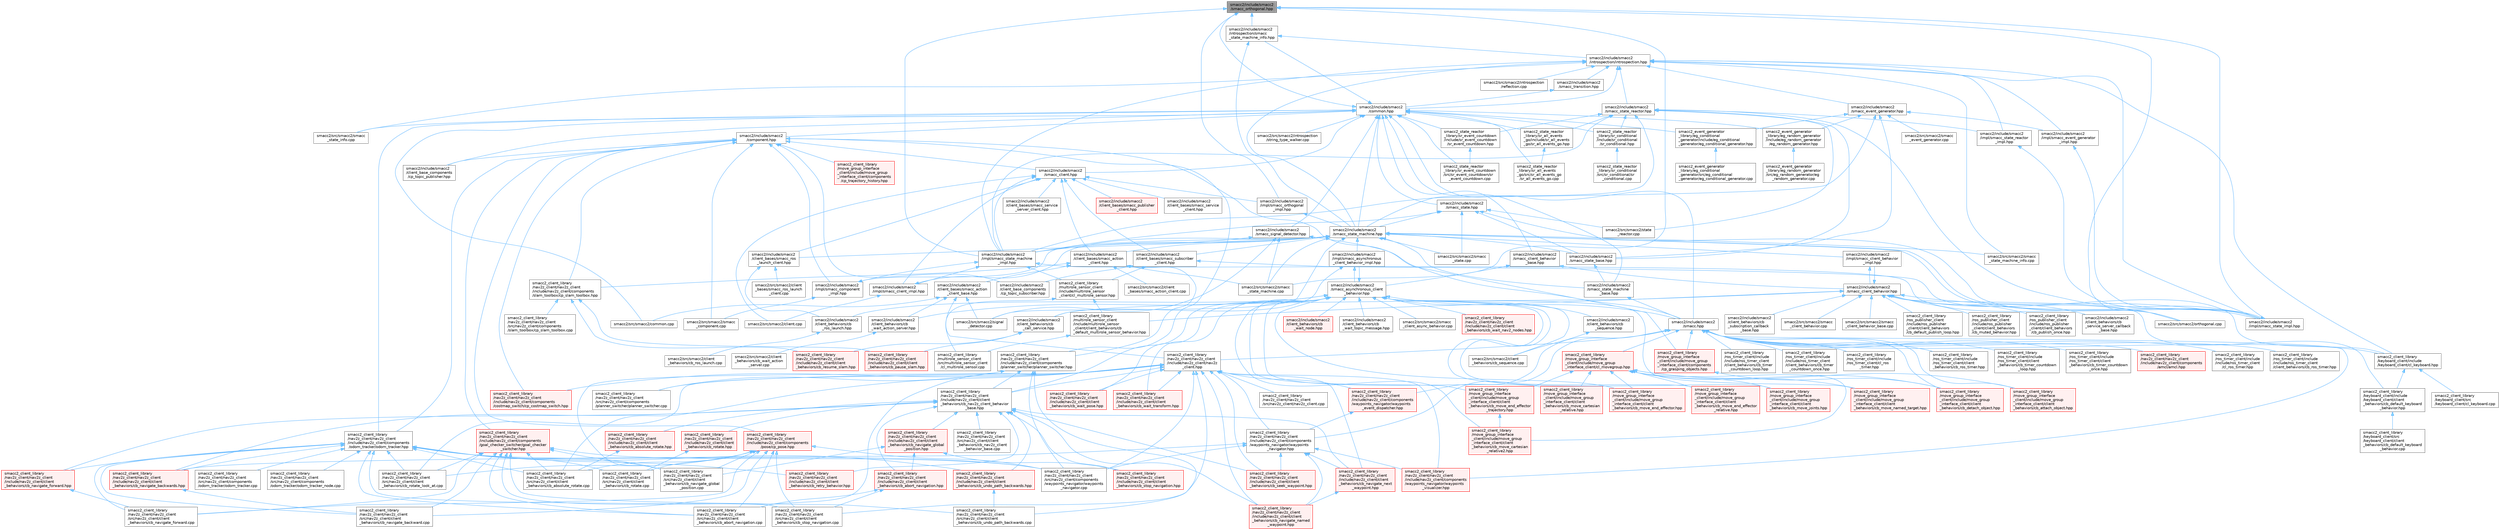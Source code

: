 digraph "smacc2/include/smacc2/smacc_orthogonal.hpp"
{
 // LATEX_PDF_SIZE
  bgcolor="transparent";
  edge [fontname=Helvetica,fontsize=10,labelfontname=Helvetica,labelfontsize=10];
  node [fontname=Helvetica,fontsize=10,shape=box,height=0.2,width=0.4];
  Node1 [label="smacc2/include/smacc2\l/smacc_orthogonal.hpp",height=0.2,width=0.4,color="gray40", fillcolor="grey60", style="filled", fontcolor="black",tooltip=" "];
  Node1 -> Node2 [dir="back",color="steelblue1",style="solid"];
  Node2 [label="smacc2/include/smacc2\l/impl/smacc_orthogonal\l_impl.hpp",height=0.2,width=0.4,color="grey40", fillcolor="white", style="filled",URL="$smacc__orthogonal__impl_8hpp.html",tooltip=" "];
  Node2 -> Node3 [dir="back",color="steelblue1",style="solid"];
  Node3 [label="smacc2/include/smacc2\l/smacc_state_machine.hpp",height=0.2,width=0.4,color="grey40", fillcolor="white", style="filled",URL="$smacc__state__machine_8hpp.html",tooltip=" "];
  Node3 -> Node4 [dir="back",color="steelblue1",style="solid"];
  Node4 [label="smacc2/include/smacc2\l/client_bases/smacc_action\l_client.hpp",height=0.2,width=0.4,color="grey40", fillcolor="white", style="filled",URL="$smacc__action__client_8hpp.html",tooltip=" "];
  Node4 -> Node5 [dir="back",color="steelblue1",style="solid"];
  Node5 [label="smacc2/include/smacc2\l/client_bases/smacc_action\l_client_base.hpp",height=0.2,width=0.4,color="grey40", fillcolor="white", style="filled",URL="$smacc__action__client__base_8hpp.html",tooltip=" "];
  Node5 -> Node6 [dir="back",color="steelblue1",style="solid"];
  Node6 [label="smacc2/include/smacc2\l/client_behaviors/cb\l_wait_action_server.hpp",height=0.2,width=0.4,color="grey40", fillcolor="white", style="filled",URL="$cb__wait__action__server_8hpp.html",tooltip=" "];
  Node6 -> Node7 [dir="back",color="steelblue1",style="solid"];
  Node7 [label="smacc2/src/smacc2/client\l_behaviors/cb_wait_action\l_server.cpp",height=0.2,width=0.4,color="grey40", fillcolor="white", style="filled",URL="$cb__wait__action__server_8cpp.html",tooltip=" "];
  Node5 -> Node8 [dir="back",color="steelblue1",style="solid"];
  Node8 [label="smacc2/src/smacc2/common.cpp",height=0.2,width=0.4,color="grey40", fillcolor="white", style="filled",URL="$src_2smacc2_2common_8cpp.html",tooltip=" "];
  Node5 -> Node9 [dir="back",color="steelblue1",style="solid"];
  Node9 [label="smacc2/src/smacc2/signal\l_detector.cpp",height=0.2,width=0.4,color="grey40", fillcolor="white", style="filled",URL="$signal__detector_8cpp.html",tooltip=" "];
  Node5 -> Node10 [dir="back",color="steelblue1",style="solid"];
  Node10 [label="smacc2_client_library\l/nav2z_client/nav2z_client\l/include/nav2z_client/nav2z\l_client.hpp",height=0.2,width=0.4,color="grey40", fillcolor="white", style="filled",URL="$nav2z__client_8hpp.html",tooltip=" "];
  Node10 -> Node11 [dir="back",color="steelblue1",style="solid"];
  Node11 [label="smacc2_client_library\l/nav2z_client/nav2z_client\l/include/nav2z_client/client\l_behaviors/cb_nav2z_client_behavior\l_base.hpp",height=0.2,width=0.4,color="grey40", fillcolor="white", style="filled",URL="$cb__nav2z__client__behavior__base_8hpp.html",tooltip=" "];
  Node11 -> Node12 [dir="back",color="steelblue1",style="solid"];
  Node12 [label="smacc2_client_library\l/nav2z_client/nav2z_client\l/include/nav2z_client/client\l_behaviors/cb_abort_navigation.hpp",height=0.2,width=0.4,color="red", fillcolor="#FFF0F0", style="filled",URL="$cb__abort__navigation_8hpp.html",tooltip=" "];
  Node12 -> Node14 [dir="back",color="steelblue1",style="solid"];
  Node14 [label="smacc2_client_library\l/nav2z_client/nav2z_client\l/src/nav2z_client/client\l_behaviors/cb_abort_navigation.cpp",height=0.2,width=0.4,color="grey40", fillcolor="white", style="filled",URL="$cb__abort__navigation_8cpp.html",tooltip=" "];
  Node12 -> Node15 [dir="back",color="steelblue1",style="solid"];
  Node15 [label="smacc2_client_library\l/nav2z_client/nav2z_client\l/src/nav2z_client/client\l_behaviors/cb_stop_navigation.cpp",height=0.2,width=0.4,color="grey40", fillcolor="white", style="filled",URL="$cb__stop__navigation_8cpp.html",tooltip=" "];
  Node11 -> Node16 [dir="back",color="steelblue1",style="solid"];
  Node16 [label="smacc2_client_library\l/nav2z_client/nav2z_client\l/include/nav2z_client/client\l_behaviors/cb_absolute_rotate.hpp",height=0.2,width=0.4,color="red", fillcolor="#FFF0F0", style="filled",URL="$cb__absolute__rotate_8hpp.html",tooltip=" "];
  Node16 -> Node19 [dir="back",color="steelblue1",style="solid"];
  Node19 [label="smacc2_client_library\l/nav2z_client/nav2z_client\l/src/nav2z_client/client\l_behaviors/cb_absolute_rotate.cpp",height=0.2,width=0.4,color="grey40", fillcolor="white", style="filled",URL="$cb__absolute__rotate_8cpp.html",tooltip=" "];
  Node11 -> Node20 [dir="back",color="steelblue1",style="solid"];
  Node20 [label="smacc2_client_library\l/nav2z_client/nav2z_client\l/include/nav2z_client/client\l_behaviors/cb_navigate_backwards.hpp",height=0.2,width=0.4,color="red", fillcolor="#FFF0F0", style="filled",URL="$cb__navigate__backwards_8hpp.html",tooltip=" "];
  Node20 -> Node21 [dir="back",color="steelblue1",style="solid"];
  Node21 [label="smacc2_client_library\l/nav2z_client/nav2z_client\l/src/nav2z_client/client\l_behaviors/cb_navigate_backward.cpp",height=0.2,width=0.4,color="grey40", fillcolor="white", style="filled",URL="$cb__navigate__backward_8cpp.html",tooltip=" "];
  Node11 -> Node22 [dir="back",color="steelblue1",style="solid"];
  Node22 [label="smacc2_client_library\l/nav2z_client/nav2z_client\l/include/nav2z_client/client\l_behaviors/cb_navigate_forward.hpp",height=0.2,width=0.4,color="red", fillcolor="#FFF0F0", style="filled",URL="$cb__navigate__forward_8hpp.html",tooltip=" "];
  Node22 -> Node23 [dir="back",color="steelblue1",style="solid"];
  Node23 [label="smacc2_client_library\l/nav2z_client/nav2z_client\l/src/nav2z_client/client\l_behaviors/cb_navigate_forward.cpp",height=0.2,width=0.4,color="grey40", fillcolor="white", style="filled",URL="$cb__navigate__forward_8cpp.html",tooltip=" "];
  Node11 -> Node24 [dir="back",color="steelblue1",style="solid"];
  Node24 [label="smacc2_client_library\l/nav2z_client/nav2z_client\l/include/nav2z_client/client\l_behaviors/cb_navigate_global\l_position.hpp",height=0.2,width=0.4,color="red", fillcolor="#FFF0F0", style="filled",URL="$cb__navigate__global__position_8hpp.html",tooltip=" "];
  Node24 -> Node12 [dir="back",color="steelblue1",style="solid"];
  Node24 -> Node25 [dir="back",color="steelblue1",style="solid"];
  Node25 [label="smacc2_client_library\l/nav2z_client/nav2z_client\l/include/nav2z_client/client\l_behaviors/cb_stop_navigation.hpp",height=0.2,width=0.4,color="red", fillcolor="#FFF0F0", style="filled",URL="$cb__stop__navigation_8hpp.html",tooltip=" "];
  Node24 -> Node26 [dir="back",color="steelblue1",style="solid"];
  Node26 [label="smacc2_client_library\l/nav2z_client/nav2z_client\l/src/nav2z_client/client\l_behaviors/cb_navigate_global\l_position.cpp",height=0.2,width=0.4,color="grey40", fillcolor="white", style="filled",URL="$cb__navigate__global__position_8cpp.html",tooltip=" "];
  Node11 -> Node27 [dir="back",color="steelblue1",style="solid"];
  Node27 [label="smacc2_client_library\l/nav2z_client/nav2z_client\l/include/nav2z_client/client\l_behaviors/cb_navigate_named\l_waypoint.hpp",height=0.2,width=0.4,color="red", fillcolor="#FFF0F0", style="filled",URL="$cb__navigate__named__waypoint_8hpp.html",tooltip=" "];
  Node11 -> Node29 [dir="back",color="steelblue1",style="solid"];
  Node29 [label="smacc2_client_library\l/nav2z_client/nav2z_client\l/include/nav2z_client/client\l_behaviors/cb_navigate_next\l_waypoint.hpp",height=0.2,width=0.4,color="red", fillcolor="#FFF0F0", style="filled",URL="$cb__navigate__next__waypoint_8hpp.html",tooltip=" "];
  Node29 -> Node27 [dir="back",color="steelblue1",style="solid"];
  Node11 -> Node33 [dir="back",color="steelblue1",style="solid"];
  Node33 [label="smacc2_client_library\l/nav2z_client/nav2z_client\l/include/nav2z_client/client\l_behaviors/cb_retry_behavior.hpp",height=0.2,width=0.4,color="red", fillcolor="#FFF0F0", style="filled",URL="$cb__retry__behavior_8hpp.html",tooltip=" "];
  Node11 -> Node34 [dir="back",color="steelblue1",style="solid"];
  Node34 [label="smacc2_client_library\l/nav2z_client/nav2z_client\l/include/nav2z_client/client\l_behaviors/cb_rotate.hpp",height=0.2,width=0.4,color="red", fillcolor="#FFF0F0", style="filled",URL="$cb__rotate_8hpp.html",tooltip=" "];
  Node34 -> Node35 [dir="back",color="steelblue1",style="solid"];
  Node35 [label="smacc2_client_library\l/nav2z_client/nav2z_client\l/src/nav2z_client/client\l_behaviors/cb_rotate.cpp",height=0.2,width=0.4,color="grey40", fillcolor="white", style="filled",URL="$cb__rotate_8cpp.html",tooltip=" "];
  Node11 -> Node36 [dir="back",color="steelblue1",style="solid"];
  Node36 [label="smacc2_client_library\l/nav2z_client/nav2z_client\l/include/nav2z_client/client\l_behaviors/cb_seek_waypoint.hpp",height=0.2,width=0.4,color="red", fillcolor="#FFF0F0", style="filled",URL="$cb__seek__waypoint_8hpp.html",tooltip=" "];
  Node11 -> Node25 [dir="back",color="steelblue1",style="solid"];
  Node11 -> Node38 [dir="back",color="steelblue1",style="solid"];
  Node38 [label="smacc2_client_library\l/nav2z_client/nav2z_client\l/include/nav2z_client/client\l_behaviors/cb_undo_path_backwards.hpp",height=0.2,width=0.4,color="red", fillcolor="#FFF0F0", style="filled",URL="$cb__undo__path__backwards_8hpp.html",tooltip=" "];
  Node38 -> Node39 [dir="back",color="steelblue1",style="solid"];
  Node39 [label="smacc2_client_library\l/nav2z_client/nav2z_client\l/src/nav2z_client/client\l_behaviors/cb_undo_path_backwards.cpp",height=0.2,width=0.4,color="grey40", fillcolor="white", style="filled",URL="$cb__undo__path__backwards_8cpp.html",tooltip=" "];
  Node11 -> Node40 [dir="back",color="steelblue1",style="solid"];
  Node40 [label="smacc2_client_library\l/nav2z_client/nav2z_client\l/src/nav2z_client/client\l_behaviors/cb_nav2z_client\l_behavior_base.cpp",height=0.2,width=0.4,color="grey40", fillcolor="white", style="filled",URL="$cb__nav2z__client__behavior__base_8cpp.html",tooltip=" "];
  Node10 -> Node27 [dir="back",color="steelblue1",style="solid"];
  Node10 -> Node29 [dir="back",color="steelblue1",style="solid"];
  Node10 -> Node36 [dir="back",color="steelblue1",style="solid"];
  Node10 -> Node41 [dir="back",color="steelblue1",style="solid"];
  Node41 [label="smacc2_client_library\l/nav2z_client/nav2z_client\l/include/nav2z_client/client\l_behaviors/cb_wait_pose.hpp",height=0.2,width=0.4,color="red", fillcolor="#FFF0F0", style="filled",URL="$cb__wait__pose_8hpp.html",tooltip=" "];
  Node10 -> Node43 [dir="back",color="steelblue1",style="solid"];
  Node43 [label="smacc2_client_library\l/nav2z_client/nav2z_client\l/include/nav2z_client/client\l_behaviors/cb_wait_transform.hpp",height=0.2,width=0.4,color="red", fillcolor="#FFF0F0", style="filled",URL="$cb__wait__transform_8hpp.html",tooltip=" "];
  Node10 -> Node45 [dir="back",color="steelblue1",style="solid"];
  Node45 [label="smacc2_client_library\l/nav2z_client/nav2z_client\l/include/nav2z_client/components\l/costmap_switch/cp_costmap_switch.hpp",height=0.2,width=0.4,color="red", fillcolor="#FFF0F0", style="filled",URL="$cp__costmap__switch_8hpp.html",tooltip=" "];
  Node10 -> Node47 [dir="back",color="steelblue1",style="solid"];
  Node47 [label="smacc2_client_library\l/nav2z_client/nav2z_client\l/include/nav2z_client/components\l/waypoints_navigator/waypoints\l_event_dispatcher.hpp",height=0.2,width=0.4,color="red", fillcolor="#FFF0F0", style="filled",URL="$waypoints__event__dispatcher_8hpp.html",tooltip=" "];
  Node47 -> Node48 [dir="back",color="steelblue1",style="solid"];
  Node48 [label="smacc2_client_library\l/nav2z_client/nav2z_client\l/include/nav2z_client/components\l/waypoints_navigator/waypoints\l_navigator.hpp",height=0.2,width=0.4,color="grey40", fillcolor="white", style="filled",URL="$waypoints__navigator_8hpp.html",tooltip=" "];
  Node48 -> Node20 [dir="back",color="steelblue1",style="solid"];
  Node48 -> Node27 [dir="back",color="steelblue1",style="solid"];
  Node48 -> Node29 [dir="back",color="steelblue1",style="solid"];
  Node48 -> Node36 [dir="back",color="steelblue1",style="solid"];
  Node48 -> Node49 [dir="back",color="steelblue1",style="solid"];
  Node49 [label="smacc2_client_library\l/nav2z_client/nav2z_client\l/include/nav2z_client/components\l/waypoints_navigator/waypoints\l_visualizer.hpp",height=0.2,width=0.4,color="red", fillcolor="#FFF0F0", style="filled",URL="$waypoints__visualizer_8hpp.html",tooltip=" "];
  Node48 -> Node51 [dir="back",color="steelblue1",style="solid"];
  Node51 [label="smacc2_client_library\l/nav2z_client/nav2z_client\l/src/nav2z_client/components\l/waypoints_navigator/waypoints\l_navigator.cpp",height=0.2,width=0.4,color="grey40", fillcolor="white", style="filled",URL="$waypoints__navigator_8cpp.html",tooltip=" "];
  Node10 -> Node48 [dir="back",color="steelblue1",style="solid"];
  Node10 -> Node49 [dir="back",color="steelblue1",style="solid"];
  Node10 -> Node14 [dir="back",color="steelblue1",style="solid"];
  Node10 -> Node19 [dir="back",color="steelblue1",style="solid"];
  Node10 -> Node18 [dir="back",color="steelblue1",style="solid"];
  Node18 [label="smacc2_client_library\l/nav2z_client/nav2z_client\l/src/nav2z_client/client\l_behaviors/cb_rotate_look_at.cpp",height=0.2,width=0.4,color="grey40", fillcolor="white", style="filled",URL="$cb__rotate__look__at_8cpp.html",tooltip=" "];
  Node10 -> Node15 [dir="back",color="steelblue1",style="solid"];
  Node10 -> Node53 [dir="back",color="steelblue1",style="solid"];
  Node53 [label="smacc2_client_library\l/nav2z_client/nav2z_client\l/src/nav2z_client/components\l/planner_switcher/planner_switcher.cpp",height=0.2,width=0.4,color="grey40", fillcolor="white", style="filled",URL="$planner__switcher_8cpp.html",tooltip=" "];
  Node10 -> Node51 [dir="back",color="steelblue1",style="solid"];
  Node10 -> Node54 [dir="back",color="steelblue1",style="solid"];
  Node54 [label="smacc2_client_library\l/nav2z_client/nav2z_client\l/src/nav2z_client/nav2z_client.cpp",height=0.2,width=0.4,color="grey40", fillcolor="white", style="filled",URL="$nav2z__client_8cpp.html",tooltip=" "];
  Node4 -> Node55 [dir="back",color="steelblue1",style="solid"];
  Node55 [label="smacc2/src/smacc2/client\l_bases/smacc_action_client.cpp",height=0.2,width=0.4,color="grey40", fillcolor="white", style="filled",URL="$smacc__action__client_8cpp.html",tooltip=" "];
  Node4 -> Node56 [dir="back",color="steelblue1",style="solid"];
  Node56 [label="smacc2/src/smacc2/smacc\l_state_machine.cpp",height=0.2,width=0.4,color="grey40", fillcolor="white", style="filled",URL="$smacc__state__machine_8cpp.html",tooltip=" "];
  Node4 -> Node57 [dir="back",color="steelblue1",style="solid"];
  Node57 [label="smacc2_client_library\l/nav2z_client/nav2z_client\l/include/nav2z_client/components\l/planner_switcher/planner_switcher.hpp",height=0.2,width=0.4,color="grey40", fillcolor="white", style="filled",URL="$planner__switcher_8hpp.html",tooltip=" "];
  Node57 -> Node11 [dir="back",color="steelblue1",style="solid"];
  Node57 -> Node26 [dir="back",color="steelblue1",style="solid"];
  Node57 -> Node39 [dir="back",color="steelblue1",style="solid"];
  Node57 -> Node53 [dir="back",color="steelblue1",style="solid"];
  Node57 -> Node51 [dir="back",color="steelblue1",style="solid"];
  Node4 -> Node58 [dir="back",color="steelblue1",style="solid"];
  Node58 [label="smacc2_client_library\l/nav2z_client/nav2z_client\l/include/nav2z_client/components\l/slam_toolbox/cp_slam_toolbox.hpp",height=0.2,width=0.4,color="grey40", fillcolor="white", style="filled",URL="$cp__slam__toolbox_8hpp.html",tooltip=" "];
  Node58 -> Node59 [dir="back",color="steelblue1",style="solid"];
  Node59 [label="smacc2_client_library\l/nav2z_client/nav2z_client\l/include/nav2z_client/client\l_behaviors/cb_pause_slam.hpp",height=0.2,width=0.4,color="red", fillcolor="#FFF0F0", style="filled",URL="$cb__pause__slam_8hpp.html",tooltip=" "];
  Node58 -> Node61 [dir="back",color="steelblue1",style="solid"];
  Node61 [label="smacc2_client_library\l/nav2z_client/nav2z_client\l/include/nav2z_client/client\l_behaviors/cb_resume_slam.hpp",height=0.2,width=0.4,color="red", fillcolor="#FFF0F0", style="filled",URL="$cb__resume__slam_8hpp.html",tooltip=" "];
  Node58 -> Node63 [dir="back",color="steelblue1",style="solid"];
  Node63 [label="smacc2_client_library\l/nav2z_client/nav2z_client\l/src/nav2z_client/components\l/slam_toolbox/cp_slam_toolbox.cpp",height=0.2,width=0.4,color="grey40", fillcolor="white", style="filled",URL="$cp__slam__toolbox_8cpp.html",tooltip=" "];
  Node3 -> Node64 [dir="back",color="steelblue1",style="solid"];
  Node64 [label="smacc2/include/smacc2\l/client_bases/smacc_ros\l_launch_client.hpp",height=0.2,width=0.4,color="grey40", fillcolor="white", style="filled",URL="$smacc__ros__launch__client_8hpp.html",tooltip=" "];
  Node64 -> Node65 [dir="back",color="steelblue1",style="solid"];
  Node65 [label="smacc2/include/smacc2\l/client_behaviors/cb\l_ros_launch.hpp",height=0.2,width=0.4,color="grey40", fillcolor="white", style="filled",URL="$cb__ros__launch_8hpp.html",tooltip=" "];
  Node65 -> Node66 [dir="back",color="steelblue1",style="solid"];
  Node66 [label="smacc2/src/smacc2/client\l_behaviors/cb_ros_launch.cpp",height=0.2,width=0.4,color="grey40", fillcolor="white", style="filled",URL="$cb__ros__launch_8cpp.html",tooltip=" "];
  Node64 -> Node67 [dir="back",color="steelblue1",style="solid"];
  Node67 [label="smacc2/src/smacc2/client\l_bases/smacc_ros_launch\l_client.cpp",height=0.2,width=0.4,color="grey40", fillcolor="white", style="filled",URL="$smacc__ros__launch__client_8cpp.html",tooltip=" "];
  Node3 -> Node68 [dir="back",color="steelblue1",style="solid"];
  Node68 [label="smacc2/include/smacc2\l/client_bases/smacc_subscriber\l_client.hpp",height=0.2,width=0.4,color="grey40", fillcolor="white", style="filled",URL="$smacc__subscriber__client_8hpp.html",tooltip=" "];
  Node68 -> Node69 [dir="back",color="steelblue1",style="solid"];
  Node69 [label="smacc2/include/smacc2\l/client_base_components\l/cp_topic_subscriber.hpp",height=0.2,width=0.4,color="grey40", fillcolor="white", style="filled",URL="$cp__topic__subscriber_8hpp.html",tooltip=" "];
  Node68 -> Node70 [dir="back",color="steelblue1",style="solid"];
  Node70 [label="smacc2_client_library\l/keyboard_client/include\l/keyboard_client/cl_keyboard.hpp",height=0.2,width=0.4,color="grey40", fillcolor="white", style="filled",URL="$cl__keyboard_8hpp.html",tooltip=" "];
  Node70 -> Node71 [dir="back",color="steelblue1",style="solid"];
  Node71 [label="smacc2_client_library\l/keyboard_client/include\l/keyboard_client/client\l_behaviors/cb_default_keyboard\l_behavior.hpp",height=0.2,width=0.4,color="grey40", fillcolor="white", style="filled",URL="$cb__default__keyboard__behavior_8hpp.html",tooltip=" "];
  Node71 -> Node72 [dir="back",color="steelblue1",style="solid"];
  Node72 [label="smacc2_client_library\l/keyboard_client/src\l/keyboard_client/client\l_behaviors/cb_default_keyboard\l_behavior.cpp",height=0.2,width=0.4,color="grey40", fillcolor="white", style="filled",URL="$cb__default__keyboard__behavior_8cpp.html",tooltip=" "];
  Node70 -> Node73 [dir="back",color="steelblue1",style="solid"];
  Node73 [label="smacc2_client_library\l/keyboard_client/src\l/keyboard_client/cl_keyboard.cpp",height=0.2,width=0.4,color="grey40", fillcolor="white", style="filled",URL="$cl__keyboard_8cpp.html",tooltip=" "];
  Node68 -> Node74 [dir="back",color="steelblue1",style="solid"];
  Node74 [label="smacc2_client_library\l/multirole_sensor_client\l/include/multirole_sensor\l_client/cl_multirole_sensor.hpp",height=0.2,width=0.4,color="grey40", fillcolor="white", style="filled",URL="$cl__multirole__sensor_8hpp.html",tooltip=" "];
  Node74 -> Node75 [dir="back",color="steelblue1",style="solid"];
  Node75 [label="smacc2_client_library\l/multirole_sensor_client\l/include/multirole_sensor\l_client/client_behaviors/cb\l_default_multirole_sensor_behavior.hpp",height=0.2,width=0.4,color="grey40", fillcolor="white", style="filled",URL="$cb__default__multirole__sensor__behavior_8hpp.html",tooltip=" "];
  Node75 -> Node76 [dir="back",color="steelblue1",style="solid"];
  Node76 [label="smacc2_client_library\l/multirole_sensor_client\l/src/multirole_sensor_client\l/cl_multirole_sensor.cpp",height=0.2,width=0.4,color="grey40", fillcolor="white", style="filled",URL="$cl__multirole__sensor_8cpp.html",tooltip=" "];
  Node74 -> Node76 [dir="back",color="steelblue1",style="solid"];
  Node3 -> Node77 [dir="back",color="steelblue1",style="solid"];
  Node77 [label="smacc2/include/smacc2\l/impl/smacc_asynchronous\l_client_behavior_impl.hpp",height=0.2,width=0.4,color="grey40", fillcolor="white", style="filled",URL="$smacc__asynchronous__client__behavior__impl_8hpp.html",tooltip=" "];
  Node77 -> Node78 [dir="back",color="steelblue1",style="solid"];
  Node78 [label="smacc2/include/smacc2\l/client_behaviors/cb\l_call_service.hpp",height=0.2,width=0.4,color="grey40", fillcolor="white", style="filled",URL="$cb__call__service_8hpp.html",tooltip=" "];
  Node78 -> Node59 [dir="back",color="steelblue1",style="solid"];
  Node78 -> Node61 [dir="back",color="steelblue1",style="solid"];
  Node77 -> Node79 [dir="back",color="steelblue1",style="solid"];
  Node79 [label="smacc2/include/smacc2\l/smacc_asynchronous_client\l_behavior.hpp",height=0.2,width=0.4,color="grey40", fillcolor="white", style="filled",URL="$smacc__asynchronous__client__behavior_8hpp.html",tooltip=" "];
  Node79 -> Node65 [dir="back",color="steelblue1",style="solid"];
  Node79 -> Node80 [dir="back",color="steelblue1",style="solid"];
  Node80 [label="smacc2/include/smacc2\l/client_behaviors/cb\l_sequence.hpp",height=0.2,width=0.4,color="grey40", fillcolor="white", style="filled",URL="$cb__sequence_8hpp.html",tooltip=" "];
  Node80 -> Node81 [dir="back",color="steelblue1",style="solid"];
  Node81 [label="smacc2/src/smacc2/client\l_behaviors/cb_sequence.cpp",height=0.2,width=0.4,color="grey40", fillcolor="white", style="filled",URL="$cb__sequence_8cpp.html",tooltip=" "];
  Node79 -> Node6 [dir="back",color="steelblue1",style="solid"];
  Node79 -> Node82 [dir="back",color="steelblue1",style="solid"];
  Node82 [label="smacc2/include/smacc2\l/client_behaviors/cb\l_wait_node.hpp",height=0.2,width=0.4,color="red", fillcolor="#FFF0F0", style="filled",URL="$cb__wait__node_8hpp.html",tooltip=" "];
  Node79 -> Node84 [dir="back",color="steelblue1",style="solid"];
  Node84 [label="smacc2/include/smacc2\l/client_behaviors/cb\l_wait_topic_message.hpp",height=0.2,width=0.4,color="grey40", fillcolor="white", style="filled",URL="$cb__wait__topic__message_8hpp.html",tooltip=" "];
  Node79 -> Node77 [dir="back",color="steelblue1",style="solid"];
  Node79 -> Node85 [dir="back",color="steelblue1",style="solid"];
  Node85 [label="smacc2/include/smacc2\l/smacc.hpp",height=0.2,width=0.4,color="grey40", fillcolor="white", style="filled",URL="$smacc_8hpp.html",tooltip=" "];
  Node85 -> Node70 [dir="back",color="steelblue1",style="solid"];
  Node85 -> Node86 [dir="back",color="steelblue1",style="solid"];
  Node86 [label="smacc2_client_library\l/move_group_interface\l_client/include/move_group\l_interface_client/cl_movegroup.hpp",height=0.2,width=0.4,color="red", fillcolor="#FFF0F0", style="filled",URL="$cl__movegroup_8hpp.html",tooltip=" "];
  Node86 -> Node87 [dir="back",color="steelblue1",style="solid"];
  Node87 [label="smacc2_client_library\l/move_group_interface\l_client/include/move_group\l_interface_client/client\l_behaviors/cb_attach_object.hpp",height=0.2,width=0.4,color="red", fillcolor="#FFF0F0", style="filled",URL="$cb__attach__object_8hpp.html",tooltip=" "];
  Node86 -> Node90 [dir="back",color="steelblue1",style="solid"];
  Node90 [label="smacc2_client_library\l/move_group_interface\l_client/include/move_group\l_interface_client/client\l_behaviors/cb_detach_object.hpp",height=0.2,width=0.4,color="red", fillcolor="#FFF0F0", style="filled",URL="$cb__detach__object_8hpp.html",tooltip=" "];
  Node86 -> Node92 [dir="back",color="steelblue1",style="solid"];
  Node92 [label="smacc2_client_library\l/move_group_interface\l_client/include/move_group\l_interface_client/client\l_behaviors/cb_move_cartesian\l_relative.hpp",height=0.2,width=0.4,color="red", fillcolor="#FFF0F0", style="filled",URL="$cb__move__cartesian__relative_8hpp.html",tooltip=" "];
  Node86 -> Node94 [dir="back",color="steelblue1",style="solid"];
  Node94 [label="smacc2_client_library\l/move_group_interface\l_client/include/move_group\l_interface_client/client\l_behaviors/cb_move_cartesian\l_relative2.hpp",height=0.2,width=0.4,color="red", fillcolor="#FFF0F0", style="filled",URL="$cb__move__cartesian__relative2_8hpp.html",tooltip=" "];
  Node86 -> Node96 [dir="back",color="steelblue1",style="solid"];
  Node96 [label="smacc2_client_library\l/move_group_interface\l_client/include/move_group\l_interface_client/client\l_behaviors/cb_move_end_effector.hpp",height=0.2,width=0.4,color="red", fillcolor="#FFF0F0", style="filled",URL="$cb__move__end__effector_8hpp.html",tooltip=" "];
  Node86 -> Node98 [dir="back",color="steelblue1",style="solid"];
  Node98 [label="smacc2_client_library\l/move_group_interface\l_client/include/move_group\l_interface_client/client\l_behaviors/cb_move_end_effector\l_relative.hpp",height=0.2,width=0.4,color="red", fillcolor="#FFF0F0", style="filled",URL="$cb__move__end__effector__relative_8hpp.html",tooltip=" "];
  Node86 -> Node100 [dir="back",color="steelblue1",style="solid"];
  Node100 [label="smacc2_client_library\l/move_group_interface\l_client/include/move_group\l_interface_client/client\l_behaviors/cb_move_end_effector\l_trajectory.hpp",height=0.2,width=0.4,color="red", fillcolor="#FFF0F0", style="filled",URL="$cb__move__end__effector__trajectory_8hpp.html",tooltip=" "];
  Node100 -> Node94 [dir="back",color="steelblue1",style="solid"];
  Node86 -> Node112 [dir="back",color="steelblue1",style="solid"];
  Node112 [label="smacc2_client_library\l/move_group_interface\l_client/include/move_group\l_interface_client/client\l_behaviors/cb_move_joints.hpp",height=0.2,width=0.4,color="red", fillcolor="#FFF0F0", style="filled",URL="$cb__move__joints_8hpp.html",tooltip=" "];
  Node86 -> Node118 [dir="back",color="steelblue1",style="solid"];
  Node118 [label="smacc2_client_library\l/move_group_interface\l_client/include/move_group\l_interface_client/client\l_behaviors/cb_move_named_target.hpp",height=0.2,width=0.4,color="red", fillcolor="#FFF0F0", style="filled",URL="$cb__move__named__target_8hpp.html",tooltip=" "];
  Node85 -> Node87 [dir="back",color="steelblue1",style="solid"];
  Node85 -> Node90 [dir="back",color="steelblue1",style="solid"];
  Node85 -> Node121 [dir="back",color="steelblue1",style="solid"];
  Node121 [label="smacc2_client_library\l/move_group_interface\l_client/include/move_group\l_interface_client/components\l/cp_grasping_objects.hpp",height=0.2,width=0.4,color="red", fillcolor="#FFF0F0", style="filled",URL="$cp__grasping__objects_8hpp.html",tooltip=" "];
  Node121 -> Node90 [dir="back",color="steelblue1",style="solid"];
  Node85 -> Node123 [dir="back",color="steelblue1",style="solid"];
  Node123 [label="smacc2_client_library\l/nav2z_client/nav2z_client\l/include/nav2z_client/components\l/amcl/amcl.hpp",height=0.2,width=0.4,color="red", fillcolor="#FFF0F0", style="filled",URL="$amcl_8hpp.html",tooltip=" "];
  Node85 -> Node47 [dir="back",color="steelblue1",style="solid"];
  Node85 -> Node48 [dir="back",color="steelblue1",style="solid"];
  Node85 -> Node49 [dir="back",color="steelblue1",style="solid"];
  Node85 -> Node10 [dir="back",color="steelblue1",style="solid"];
  Node85 -> Node125 [dir="back",color="steelblue1",style="solid"];
  Node125 [label="smacc2_client_library\l/ros_timer_client/include\l/include/ros_timer_client\l/cl_ros_timer.hpp",height=0.2,width=0.4,color="grey40", fillcolor="white", style="filled",URL="$include_2ros__timer__client_2cl__ros__timer_8hpp.html",tooltip=" "];
  Node85 -> Node126 [dir="back",color="steelblue1",style="solid"];
  Node126 [label="smacc2_client_library\l/ros_timer_client/include\l/include/ros_timer_client\l/client_behaviors/cb_ros_timer.hpp",height=0.2,width=0.4,color="grey40", fillcolor="white", style="filled",URL="$include_2ros__timer__client_2client__behaviors_2cb__ros__timer_8hpp.html",tooltip=" "];
  Node85 -> Node127 [dir="back",color="steelblue1",style="solid"];
  Node127 [label="smacc2_client_library\l/ros_timer_client/include\l/include/ros_timer_client\l/client_behaviors/cb_timer\l_countdown_loop.hpp",height=0.2,width=0.4,color="grey40", fillcolor="white", style="filled",URL="$include_2ros__timer__client_2client__behaviors_2cb__timer__countdown__loop_8hpp.html",tooltip=" "];
  Node85 -> Node128 [dir="back",color="steelblue1",style="solid"];
  Node128 [label="smacc2_client_library\l/ros_timer_client/include\l/include/ros_timer_client\l/client_behaviors/cb_timer\l_countdown_once.hpp",height=0.2,width=0.4,color="grey40", fillcolor="white", style="filled",URL="$include_2ros__timer__client_2client__behaviors_2cb__timer__countdown__once_8hpp.html",tooltip=" "];
  Node85 -> Node129 [dir="back",color="steelblue1",style="solid"];
  Node129 [label="smacc2_client_library\l/ros_timer_client/include\l/ros_timer_client/cl_ros\l_timer.hpp",height=0.2,width=0.4,color="grey40", fillcolor="white", style="filled",URL="$ros__timer__client_2cl__ros__timer_8hpp.html",tooltip=" "];
  Node85 -> Node130 [dir="back",color="steelblue1",style="solid"];
  Node130 [label="smacc2_client_library\l/ros_timer_client/include\l/ros_timer_client/client\l_behaviors/cb_ros_timer.hpp",height=0.2,width=0.4,color="grey40", fillcolor="white", style="filled",URL="$ros__timer__client_2client__behaviors_2cb__ros__timer_8hpp.html",tooltip=" "];
  Node85 -> Node131 [dir="back",color="steelblue1",style="solid"];
  Node131 [label="smacc2_client_library\l/ros_timer_client/include\l/ros_timer_client/client\l_behaviors/cb_timer_countdown\l_loop.hpp",height=0.2,width=0.4,color="grey40", fillcolor="white", style="filled",URL="$ros__timer__client_2client__behaviors_2cb__timer__countdown__loop_8hpp.html",tooltip=" "];
  Node85 -> Node132 [dir="back",color="steelblue1",style="solid"];
  Node132 [label="smacc2_client_library\l/ros_timer_client/include\l/ros_timer_client/client\l_behaviors/cb_timer_countdown\l_once.hpp",height=0.2,width=0.4,color="grey40", fillcolor="white", style="filled",URL="$ros__timer__client_2client__behaviors_2cb__timer__countdown__once_8hpp.html",tooltip=" "];
  Node79 -> Node81 [dir="back",color="steelblue1",style="solid"];
  Node79 -> Node133 [dir="back",color="steelblue1",style="solid"];
  Node133 [label="smacc2/src/smacc2/smacc\l_client_async_behavior.cpp",height=0.2,width=0.4,color="grey40", fillcolor="white", style="filled",URL="$smacc__client__async__behavior_8cpp.html",tooltip=" "];
  Node79 -> Node92 [dir="back",color="steelblue1",style="solid"];
  Node79 -> Node94 [dir="back",color="steelblue1",style="solid"];
  Node79 -> Node96 [dir="back",color="steelblue1",style="solid"];
  Node79 -> Node98 [dir="back",color="steelblue1",style="solid"];
  Node79 -> Node100 [dir="back",color="steelblue1",style="solid"];
  Node79 -> Node112 [dir="back",color="steelblue1",style="solid"];
  Node79 -> Node118 [dir="back",color="steelblue1",style="solid"];
  Node79 -> Node11 [dir="back",color="steelblue1",style="solid"];
  Node79 -> Node134 [dir="back",color="steelblue1",style="solid"];
  Node134 [label="smacc2_client_library\l/nav2z_client/nav2z_client\l/include/nav2z_client/client\l_behaviors/cb_wait_nav2_nodes.hpp",height=0.2,width=0.4,color="red", fillcolor="#FFF0F0", style="filled",URL="$cb__wait__nav2__nodes_8hpp.html",tooltip=" "];
  Node79 -> Node41 [dir="back",color="steelblue1",style="solid"];
  Node79 -> Node43 [dir="back",color="steelblue1",style="solid"];
  Node3 -> Node136 [dir="back",color="steelblue1",style="solid"];
  Node136 [label="smacc2/include/smacc2\l/impl/smacc_client_behavior\l_impl.hpp",height=0.2,width=0.4,color="grey40", fillcolor="white", style="filled",URL="$smacc__client__behavior__impl_8hpp.html",tooltip=" "];
  Node136 -> Node137 [dir="back",color="steelblue1",style="solid"];
  Node137 [label="smacc2/include/smacc2\l/smacc_client_behavior.hpp",height=0.2,width=0.4,color="grey40", fillcolor="white", style="filled",URL="$smacc__client__behavior_8hpp.html",tooltip=" "];
  Node137 -> Node78 [dir="back",color="steelblue1",style="solid"];
  Node137 -> Node138 [dir="back",color="steelblue1",style="solid"];
  Node138 [label="smacc2/include/smacc2\l/client_behaviors/cb\l_service_server_callback\l_base.hpp",height=0.2,width=0.4,color="grey40", fillcolor="white", style="filled",URL="$cb__service__server__callback__base_8hpp.html",tooltip=" "];
  Node137 -> Node139 [dir="back",color="steelblue1",style="solid"];
  Node139 [label="smacc2/include/smacc2\l/client_behaviors/cb\l_subscription_callback\l_base.hpp",height=0.2,width=0.4,color="grey40", fillcolor="white", style="filled",URL="$cb__subscription__callback__base_8hpp.html",tooltip=" "];
  Node137 -> Node136 [dir="back",color="steelblue1",style="solid"];
  Node137 -> Node140 [dir="back",color="steelblue1",style="solid"];
  Node140 [label="smacc2/include/smacc2\l/impl/smacc_state_impl.hpp",height=0.2,width=0.4,color="grey40", fillcolor="white", style="filled",URL="$smacc__state__impl_8hpp.html",tooltip=" "];
  Node140 -> Node3 [dir="back",color="steelblue1",style="solid"];
  Node137 -> Node141 [dir="back",color="steelblue1",style="solid"];
  Node141 [label="smacc2/src/smacc2/orthogonal.cpp",height=0.2,width=0.4,color="grey40", fillcolor="white", style="filled",URL="$orthogonal_8cpp.html",tooltip=" "];
  Node137 -> Node142 [dir="back",color="steelblue1",style="solid"];
  Node142 [label="smacc2/src/smacc2/smacc\l_client_behavior.cpp",height=0.2,width=0.4,color="grey40", fillcolor="white", style="filled",URL="$smacc__client__behavior_8cpp.html",tooltip=" "];
  Node137 -> Node143 [dir="back",color="steelblue1",style="solid"];
  Node143 [label="smacc2/src/smacc2/smacc\l_client_behavior_base.cpp",height=0.2,width=0.4,color="grey40", fillcolor="white", style="filled",URL="$smacc__client__behavior__base_8cpp.html",tooltip=" "];
  Node137 -> Node71 [dir="back",color="steelblue1",style="solid"];
  Node137 -> Node75 [dir="back",color="steelblue1",style="solid"];
  Node137 -> Node144 [dir="back",color="steelblue1",style="solid"];
  Node144 [label="smacc2_client_library\l/ros_publisher_client\l/include/ros_publisher\l_client/client_behaviors\l/cb_default_publish_loop.hpp",height=0.2,width=0.4,color="grey40", fillcolor="white", style="filled",URL="$cb__default__publish__loop_8hpp.html",tooltip=" "];
  Node137 -> Node145 [dir="back",color="steelblue1",style="solid"];
  Node145 [label="smacc2_client_library\l/ros_publisher_client\l/include/ros_publisher\l_client/client_behaviors\l/cb_muted_behavior.hpp",height=0.2,width=0.4,color="grey40", fillcolor="white", style="filled",URL="$cb__muted__behavior_8hpp.html",tooltip=" "];
  Node137 -> Node146 [dir="back",color="steelblue1",style="solid"];
  Node146 [label="smacc2_client_library\l/ros_publisher_client\l/include/ros_publisher\l_client/client_behaviors\l/cb_publish_once.hpp",height=0.2,width=0.4,color="grey40", fillcolor="white", style="filled",URL="$cb__publish__once_8hpp.html",tooltip=" "];
  Node3 -> Node140 [dir="back",color="steelblue1",style="solid"];
  Node3 -> Node147 [dir="back",color="steelblue1",style="solid"];
  Node147 [label="smacc2/include/smacc2\l/impl/smacc_state_machine\l_impl.hpp",height=0.2,width=0.4,color="grey40", fillcolor="white", style="filled",URL="$smacc__state__machine__impl_8hpp.html",tooltip=" "];
  Node147 -> Node148 [dir="back",color="steelblue1",style="solid"];
  Node148 [label="smacc2/include/smacc2\l/impl/smacc_client_impl.hpp",height=0.2,width=0.4,color="grey40", fillcolor="white", style="filled",URL="$smacc__client__impl_8hpp.html",tooltip=" "];
  Node148 -> Node3 [dir="back",color="steelblue1",style="solid"];
  Node148 -> Node149 [dir="back",color="steelblue1",style="solid"];
  Node149 [label="smacc2/src/smacc2/client.cpp",height=0.2,width=0.4,color="grey40", fillcolor="white", style="filled",URL="$client_8cpp.html",tooltip=" "];
  Node147 -> Node150 [dir="back",color="steelblue1",style="solid"];
  Node150 [label="smacc2/include/smacc2\l/impl/smacc_component\l_impl.hpp",height=0.2,width=0.4,color="grey40", fillcolor="white", style="filled",URL="$smacc__component__impl_8hpp.html",tooltip=" "];
  Node150 -> Node3 [dir="back",color="steelblue1",style="solid"];
  Node150 -> Node151 [dir="back",color="steelblue1",style="solid"];
  Node151 [label="smacc2/src/smacc2/smacc\l_component.cpp",height=0.2,width=0.4,color="grey40", fillcolor="white", style="filled",URL="$smacc__component_8cpp.html",tooltip=" "];
  Node147 -> Node141 [dir="back",color="steelblue1",style="solid"];
  Node147 -> Node74 [dir="back",color="steelblue1",style="solid"];
  Node3 -> Node152 [dir="back",color="steelblue1",style="solid"];
  Node152 [label="smacc2/include/smacc2\l/smacc_state_base.hpp",height=0.2,width=0.4,color="grey40", fillcolor="white", style="filled",URL="$smacc__state__base_8hpp.html",tooltip=" "];
  Node152 -> Node153 [dir="back",color="steelblue1",style="solid"];
  Node153 [label="smacc2/include/smacc2\l/smacc_state_machine\l_base.hpp",height=0.2,width=0.4,color="grey40", fillcolor="white", style="filled",URL="$smacc__state__machine__base_8hpp.html",tooltip=" "];
  Node153 -> Node85 [dir="back",color="steelblue1",style="solid"];
  Node3 -> Node153 [dir="back",color="steelblue1",style="solid"];
  Node3 -> Node9 [dir="back",color="steelblue1",style="solid"];
  Node3 -> Node154 [dir="back",color="steelblue1",style="solid"];
  Node154 [label="smacc2/src/smacc2/smacc\l_state.cpp",height=0.2,width=0.4,color="grey40", fillcolor="white", style="filled",URL="$smacc__state_8cpp.html",tooltip=" "];
  Node3 -> Node56 [dir="back",color="steelblue1",style="solid"];
  Node3 -> Node155 [dir="back",color="steelblue1",style="solid"];
  Node155 [label="smacc2/src/smacc2/smacc\l_state_machine_info.cpp",height=0.2,width=0.4,color="grey40", fillcolor="white", style="filled",URL="$smacc__state__machine__info_8cpp.html",tooltip=" "];
  Node1 -> Node140 [dir="back",color="steelblue1",style="solid"];
  Node1 -> Node147 [dir="back",color="steelblue1",style="solid"];
  Node1 -> Node156 [dir="back",color="steelblue1",style="solid"];
  Node156 [label="smacc2/include/smacc2\l/introspection/smacc\l_state_machine_info.hpp",height=0.2,width=0.4,color="grey40", fillcolor="white", style="filled",URL="$smacc__state__machine__info_8hpp.html",tooltip=" "];
  Node156 -> Node157 [dir="back",color="steelblue1",style="solid"];
  Node157 [label="smacc2/include/smacc2\l/introspection/introspection.hpp",height=0.2,width=0.4,color="grey40", fillcolor="white", style="filled",URL="$introspection_8hpp.html",tooltip=" "];
  Node157 -> Node158 [dir="back",color="steelblue1",style="solid"];
  Node158 [label="smacc2/include/smacc2\l/common.hpp",height=0.2,width=0.4,color="grey40", fillcolor="white", style="filled",URL="$include_2smacc2_2common_8hpp.html",tooltip=" "];
  Node158 -> Node159 [dir="back",color="steelblue1",style="solid"];
  Node159 [label="smacc2/include/smacc2\l/client_base_components\l/cp_topic_publisher.hpp",height=0.2,width=0.4,color="grey40", fillcolor="white", style="filled",URL="$cp__topic__publisher_8hpp.html",tooltip=" "];
  Node158 -> Node160 [dir="back",color="steelblue1",style="solid"];
  Node160 [label="smacc2/include/smacc2\l/component.hpp",height=0.2,width=0.4,color="grey40", fillcolor="white", style="filled",URL="$component_8hpp.html",tooltip=" "];
  Node160 -> Node159 [dir="back",color="steelblue1",style="solid"];
  Node160 -> Node69 [dir="back",color="steelblue1",style="solid"];
  Node160 -> Node150 [dir="back",color="steelblue1",style="solid"];
  Node160 -> Node161 [dir="back",color="steelblue1",style="solid"];
  Node161 [label="smacc2/include/smacc2\l/smacc_client.hpp",height=0.2,width=0.4,color="grey40", fillcolor="white", style="filled",URL="$smacc__client_8hpp.html",tooltip=" "];
  Node161 -> Node4 [dir="back",color="steelblue1",style="solid"];
  Node161 -> Node162 [dir="back",color="steelblue1",style="solid"];
  Node162 [label="smacc2/include/smacc2\l/client_bases/smacc_publisher\l_client.hpp",height=0.2,width=0.4,color="red", fillcolor="#FFF0F0", style="filled",URL="$smacc__publisher__client_8hpp.html",tooltip=" "];
  Node161 -> Node64 [dir="back",color="steelblue1",style="solid"];
  Node161 -> Node166 [dir="back",color="steelblue1",style="solid"];
  Node166 [label="smacc2/include/smacc2\l/client_bases/smacc_service\l_client.hpp",height=0.2,width=0.4,color="grey40", fillcolor="white", style="filled",URL="$smacc__service__client_8hpp.html",tooltip=" "];
  Node161 -> Node167 [dir="back",color="steelblue1",style="solid"];
  Node167 [label="smacc2/include/smacc2\l/client_bases/smacc_service\l_server_client.hpp",height=0.2,width=0.4,color="grey40", fillcolor="white", style="filled",URL="$smacc__service__server__client_8hpp.html",tooltip=" "];
  Node161 -> Node68 [dir="back",color="steelblue1",style="solid"];
  Node161 -> Node148 [dir="back",color="steelblue1",style="solid"];
  Node161 -> Node2 [dir="back",color="steelblue1",style="solid"];
  Node161 -> Node147 [dir="back",color="steelblue1",style="solid"];
  Node161 -> Node149 [dir="back",color="steelblue1",style="solid"];
  Node160 -> Node151 [dir="back",color="steelblue1",style="solid"];
  Node160 -> Node121 [dir="back",color="steelblue1",style="solid"];
  Node160 -> Node168 [dir="back",color="steelblue1",style="solid"];
  Node168 [label="smacc2_client_library\l/move_group_interface\l_client/include/move_group\l_interface_client/components\l/cp_trajectory_history.hpp",height=0.2,width=0.4,color="red", fillcolor="#FFF0F0", style="filled",URL="$cp__trajectory__history_8hpp.html",tooltip=" "];
  Node160 -> Node45 [dir="back",color="steelblue1",style="solid"];
  Node160 -> Node170 [dir="back",color="steelblue1",style="solid"];
  Node170 [label="smacc2_client_library\l/nav2z_client/nav2z_client\l/include/nav2z_client/components\l/goal_checker_switcher/goal_checker\l_switcher.hpp",height=0.2,width=0.4,color="red", fillcolor="#FFF0F0", style="filled",URL="$goal__checker__switcher_8hpp.html",tooltip=" "];
  Node170 -> Node14 [dir="back",color="steelblue1",style="solid"];
  Node170 -> Node19 [dir="back",color="steelblue1",style="solid"];
  Node170 -> Node21 [dir="back",color="steelblue1",style="solid"];
  Node170 -> Node23 [dir="back",color="steelblue1",style="solid"];
  Node170 -> Node26 [dir="back",color="steelblue1",style="solid"];
  Node170 -> Node18 [dir="back",color="steelblue1",style="solid"];
  Node170 -> Node15 [dir="back",color="steelblue1",style="solid"];
  Node170 -> Node39 [dir="back",color="steelblue1",style="solid"];
  Node170 -> Node51 [dir="back",color="steelblue1",style="solid"];
  Node160 -> Node172 [dir="back",color="steelblue1",style="solid"];
  Node172 [label="smacc2_client_library\l/nav2z_client/nav2z_client\l/include/nav2z_client/components\l/odom_tracker/odom_tracker.hpp",height=0.2,width=0.4,color="grey40", fillcolor="white", style="filled",URL="$odom__tracker_8hpp.html",tooltip=" "];
  Node172 -> Node20 [dir="back",color="steelblue1",style="solid"];
  Node172 -> Node22 [dir="back",color="steelblue1",style="solid"];
  Node172 -> Node33 [dir="back",color="steelblue1",style="solid"];
  Node172 -> Node38 [dir="back",color="steelblue1",style="solid"];
  Node172 -> Node14 [dir="back",color="steelblue1",style="solid"];
  Node172 -> Node19 [dir="back",color="steelblue1",style="solid"];
  Node172 -> Node21 [dir="back",color="steelblue1",style="solid"];
  Node172 -> Node23 [dir="back",color="steelblue1",style="solid"];
  Node172 -> Node26 [dir="back",color="steelblue1",style="solid"];
  Node172 -> Node35 [dir="back",color="steelblue1",style="solid"];
  Node172 -> Node18 [dir="back",color="steelblue1",style="solid"];
  Node172 -> Node15 [dir="back",color="steelblue1",style="solid"];
  Node172 -> Node173 [dir="back",color="steelblue1",style="solid"];
  Node173 [label="smacc2_client_library\l/nav2z_client/nav2z_client\l/src/nav2z_client/components\l/odom_tracker/odom_tracker.cpp",height=0.2,width=0.4,color="grey40", fillcolor="white", style="filled",URL="$odom__tracker_8cpp.html",tooltip=" "];
  Node172 -> Node174 [dir="back",color="steelblue1",style="solid"];
  Node174 [label="smacc2_client_library\l/nav2z_client/nav2z_client\l/src/nav2z_client/components\l/odom_tracker/odom_tracker_node.cpp",height=0.2,width=0.4,color="grey40", fillcolor="white", style="filled",URL="$odom__tracker__node_8cpp.html",tooltip=" "];
  Node172 -> Node51 [dir="back",color="steelblue1",style="solid"];
  Node160 -> Node57 [dir="back",color="steelblue1",style="solid"];
  Node160 -> Node175 [dir="back",color="steelblue1",style="solid"];
  Node175 [label="smacc2_client_library\l/nav2z_client/nav2z_client\l/include/nav2z_client/components\l/pose/cp_pose.hpp",height=0.2,width=0.4,color="red", fillcolor="#FFF0F0", style="filled",URL="$cp__pose_8hpp.html",tooltip=" "];
  Node175 -> Node14 [dir="back",color="steelblue1",style="solid"];
  Node175 -> Node19 [dir="back",color="steelblue1",style="solid"];
  Node175 -> Node21 [dir="back",color="steelblue1",style="solid"];
  Node175 -> Node23 [dir="back",color="steelblue1",style="solid"];
  Node175 -> Node26 [dir="back",color="steelblue1",style="solid"];
  Node175 -> Node35 [dir="back",color="steelblue1",style="solid"];
  Node175 -> Node18 [dir="back",color="steelblue1",style="solid"];
  Node175 -> Node15 [dir="back",color="steelblue1",style="solid"];
  Node175 -> Node51 [dir="back",color="steelblue1",style="solid"];
  Node160 -> Node58 [dir="back",color="steelblue1",style="solid"];
  Node158 -> Node156 [dir="back",color="steelblue1",style="solid"];
  Node158 -> Node85 [dir="back",color="steelblue1",style="solid"];
  Node158 -> Node161 [dir="back",color="steelblue1",style="solid"];
  Node158 -> Node177 [dir="back",color="steelblue1",style="solid"];
  Node177 [label="smacc2/include/smacc2\l/smacc_client_behavior\l_base.hpp",height=0.2,width=0.4,color="grey40", fillcolor="white", style="filled",URL="$smacc__client__behavior__base_8hpp.html",tooltip=" "];
  Node177 -> Node79 [dir="back",color="steelblue1",style="solid"];
  Node177 -> Node137 [dir="back",color="steelblue1",style="solid"];
  Node158 -> Node1 [dir="back",color="steelblue1",style="solid"];
  Node158 -> Node178 [dir="back",color="steelblue1",style="solid"];
  Node178 [label="smacc2/include/smacc2\l/smacc_signal_detector.hpp",height=0.2,width=0.4,color="grey40", fillcolor="white", style="filled",URL="$smacc__signal__detector_8hpp.html",tooltip=" "];
  Node178 -> Node147 [dir="back",color="steelblue1",style="solid"];
  Node178 -> Node85 [dir="back",color="steelblue1",style="solid"];
  Node178 -> Node9 [dir="back",color="steelblue1",style="solid"];
  Node178 -> Node56 [dir="back",color="steelblue1",style="solid"];
  Node158 -> Node179 [dir="back",color="steelblue1",style="solid"];
  Node179 [label="smacc2/include/smacc2\l/smacc_state.hpp",height=0.2,width=0.4,color="grey40", fillcolor="white", style="filled",URL="$smacc__state_8hpp.html",tooltip=" "];
  Node179 -> Node140 [dir="back",color="steelblue1",style="solid"];
  Node179 -> Node147 [dir="back",color="steelblue1",style="solid"];
  Node179 -> Node152 [dir="back",color="steelblue1",style="solid"];
  Node179 -> Node3 [dir="back",color="steelblue1",style="solid"];
  Node179 -> Node154 [dir="back",color="steelblue1",style="solid"];
  Node179 -> Node180 [dir="back",color="steelblue1",style="solid"];
  Node180 [label="smacc2/src/smacc2/state\l_reactor.cpp",height=0.2,width=0.4,color="grey40", fillcolor="white", style="filled",URL="$state__reactor_8cpp.html",tooltip=" "];
  Node158 -> Node3 [dir="back",color="steelblue1",style="solid"];
  Node158 -> Node153 [dir="back",color="steelblue1",style="solid"];
  Node158 -> Node8 [dir="back",color="steelblue1",style="solid"];
  Node158 -> Node181 [dir="back",color="steelblue1",style="solid"];
  Node181 [label="smacc2/src/smacc2/introspection\l/string_type_walker.cpp",height=0.2,width=0.4,color="grey40", fillcolor="white", style="filled",URL="$string__type__walker_8cpp.html",tooltip=" "];
  Node158 -> Node182 [dir="back",color="steelblue1",style="solid"];
  Node182 [label="smacc2/src/smacc2/smacc\l_state_info.cpp",height=0.2,width=0.4,color="grey40", fillcolor="white", style="filled",URL="$smacc__state__info_8cpp.html",tooltip=" "];
  Node158 -> Node172 [dir="back",color="steelblue1",style="solid"];
  Node158 -> Node183 [dir="back",color="steelblue1",style="solid"];
  Node183 [label="smacc2_event_generator\l_library/eg_conditional\l_generator/include/eg_conditional\l_generator/eg_conditional_generator.hpp",height=0.2,width=0.4,color="grey40", fillcolor="white", style="filled",URL="$eg__conditional__generator_8hpp.html",tooltip=" "];
  Node183 -> Node184 [dir="back",color="steelblue1",style="solid"];
  Node184 [label="smacc2_event_generator\l_library/eg_conditional\l_generator/src/eg_conditional\l_generator/eg_conditional_generator.cpp",height=0.2,width=0.4,color="grey40", fillcolor="white", style="filled",URL="$eg__conditional__generator_8cpp.html",tooltip=" "];
  Node158 -> Node185 [dir="back",color="steelblue1",style="solid"];
  Node185 [label="smacc2_event_generator\l_library/eg_random_generator\l/include/eg_random_generator\l/eg_random_generator.hpp",height=0.2,width=0.4,color="grey40", fillcolor="white", style="filled",URL="$eg__random__generator_8hpp.html",tooltip=" "];
  Node185 -> Node186 [dir="back",color="steelblue1",style="solid"];
  Node186 [label="smacc2_event_generator\l_library/eg_random_generator\l/src/eg_random_generator/eg\l_random_generator.cpp",height=0.2,width=0.4,color="grey40", fillcolor="white", style="filled",URL="$eg__random__generator_8cpp.html",tooltip=" "];
  Node158 -> Node187 [dir="back",color="steelblue1",style="solid"];
  Node187 [label="smacc2_state_reactor\l_library/sr_all_events\l_go/include/sr_all_events\l_go/sr_all_events_go.hpp",height=0.2,width=0.4,color="grey40", fillcolor="white", style="filled",URL="$sr__all__events__go_8hpp.html",tooltip=" "];
  Node187 -> Node188 [dir="back",color="steelblue1",style="solid"];
  Node188 [label="smacc2_state_reactor\l_library/sr_all_events\l_go/src/sr_all_events_go\l/sr_all_events_go.cpp",height=0.2,width=0.4,color="grey40", fillcolor="white", style="filled",URL="$sr__all__events__go_8cpp.html",tooltip=" "];
  Node158 -> Node188 [dir="back",color="steelblue1",style="solid"];
  Node158 -> Node189 [dir="back",color="steelblue1",style="solid"];
  Node189 [label="smacc2_state_reactor\l_library/sr_conditional\l/include/sr_conditional\l/sr_conditional.hpp",height=0.2,width=0.4,color="grey40", fillcolor="white", style="filled",URL="$sr__conditional_8hpp.html",tooltip=" "];
  Node189 -> Node190 [dir="back",color="steelblue1",style="solid"];
  Node190 [label="smacc2_state_reactor\l_library/sr_conditional\l/src/sr_conditional/sr\l_conditional.cpp",height=0.2,width=0.4,color="grey40", fillcolor="white", style="filled",URL="$sr__conditional_8cpp.html",tooltip=" "];
  Node158 -> Node191 [dir="back",color="steelblue1",style="solid"];
  Node191 [label="smacc2_state_reactor\l_library/sr_event_countdown\l/include/sr_event_countdown\l/sr_event_countdown.hpp",height=0.2,width=0.4,color="grey40", fillcolor="white", style="filled",URL="$sr__event__countdown_8hpp.html",tooltip=" "];
  Node191 -> Node192 [dir="back",color="steelblue1",style="solid"];
  Node192 [label="smacc2_state_reactor\l_library/sr_event_countdown\l/src/sr_event_countdown/sr\l_event_countdown.cpp",height=0.2,width=0.4,color="grey40", fillcolor="white", style="filled",URL="$sr__event__countdown_8cpp.html",tooltip=" "];
  Node158 -> Node192 [dir="back",color="steelblue1",style="solid"];
  Node157 -> Node193 [dir="back",color="steelblue1",style="solid"];
  Node193 [label="smacc2/include/smacc2\l/impl/smacc_event_generator\l_impl.hpp",height=0.2,width=0.4,color="grey40", fillcolor="white", style="filled",URL="$smacc__event__generator__impl_8hpp.html",tooltip=" "];
  Node193 -> Node140 [dir="back",color="steelblue1",style="solid"];
  Node157 -> Node140 [dir="back",color="steelblue1",style="solid"];
  Node157 -> Node147 [dir="back",color="steelblue1",style="solid"];
  Node157 -> Node194 [dir="back",color="steelblue1",style="solid"];
  Node194 [label="smacc2/include/smacc2\l/impl/smacc_state_reactor\l_impl.hpp",height=0.2,width=0.4,color="grey40", fillcolor="white", style="filled",URL="$smacc__state__reactor__impl_8hpp.html",tooltip=" "];
  Node194 -> Node140 [dir="back",color="steelblue1",style="solid"];
  Node157 -> Node195 [dir="back",color="steelblue1",style="solid"];
  Node195 [label="smacc2/include/smacc2\l/smacc_event_generator.hpp",height=0.2,width=0.4,color="grey40", fillcolor="white", style="filled",URL="$smacc__event__generator_8hpp.html",tooltip=" "];
  Node195 -> Node193 [dir="back",color="steelblue1",style="solid"];
  Node195 -> Node147 [dir="back",color="steelblue1",style="solid"];
  Node195 -> Node152 [dir="back",color="steelblue1",style="solid"];
  Node195 -> Node196 [dir="back",color="steelblue1",style="solid"];
  Node196 [label="smacc2/src/smacc2/smacc\l_event_generator.cpp",height=0.2,width=0.4,color="grey40", fillcolor="white", style="filled",URL="$smacc__event__generator_8cpp.html",tooltip=" "];
  Node195 -> Node183 [dir="back",color="steelblue1",style="solid"];
  Node195 -> Node185 [dir="back",color="steelblue1",style="solid"];
  Node157 -> Node3 [dir="back",color="steelblue1",style="solid"];
  Node157 -> Node197 [dir="back",color="steelblue1",style="solid"];
  Node197 [label="smacc2/include/smacc2\l/smacc_state_reactor.hpp",height=0.2,width=0.4,color="grey40", fillcolor="white", style="filled",URL="$smacc__state__reactor_8hpp.html",tooltip=" "];
  Node197 -> Node140 [dir="back",color="steelblue1",style="solid"];
  Node197 -> Node147 [dir="back",color="steelblue1",style="solid"];
  Node197 -> Node194 [dir="back",color="steelblue1",style="solid"];
  Node197 -> Node152 [dir="back",color="steelblue1",style="solid"];
  Node197 -> Node3 [dir="back",color="steelblue1",style="solid"];
  Node197 -> Node180 [dir="back",color="steelblue1",style="solid"];
  Node197 -> Node187 [dir="back",color="steelblue1",style="solid"];
  Node197 -> Node189 [dir="back",color="steelblue1",style="solid"];
  Node197 -> Node191 [dir="back",color="steelblue1",style="solid"];
  Node157 -> Node198 [dir="back",color="steelblue1",style="solid"];
  Node198 [label="smacc2/include/smacc2\l/smacc_transition.hpp",height=0.2,width=0.4,color="grey40", fillcolor="white", style="filled",URL="$smacc__transition_8hpp.html",tooltip=" "];
  Node198 -> Node158 [dir="back",color="steelblue1",style="solid"];
  Node157 -> Node199 [dir="back",color="steelblue1",style="solid"];
  Node199 [label="smacc2/src/smacc2/introspection\l/reflection.cpp",height=0.2,width=0.4,color="grey40", fillcolor="white", style="filled",URL="$reflection_8cpp.html",tooltip=" "];
  Node157 -> Node182 [dir="back",color="steelblue1",style="solid"];
  Node157 -> Node155 [dir="back",color="steelblue1",style="solid"];
  Node157 -> Node70 [dir="back",color="steelblue1",style="solid"];
  Node156 -> Node3 [dir="back",color="steelblue1",style="solid"];
  Node1 -> Node141 [dir="back",color="steelblue1",style="solid"];
  Node1 -> Node56 [dir="back",color="steelblue1",style="solid"];
}
